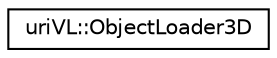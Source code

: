 digraph "Graphical Class Hierarchy"
{
  edge [fontname="Helvetica",fontsize="10",labelfontname="Helvetica",labelfontsize="10"];
  node [fontname="Helvetica",fontsize="10",shape=record];
  rankdir="LR";
  Node1 [label="uriVL::ObjectLoader3D",height=0.2,width=0.4,color="black", fillcolor="white", style="filled",URL="$classuriVL_1_1ObjectLoader3D.html",tooltip="Virtual parent class for all object loaders. "];
}
